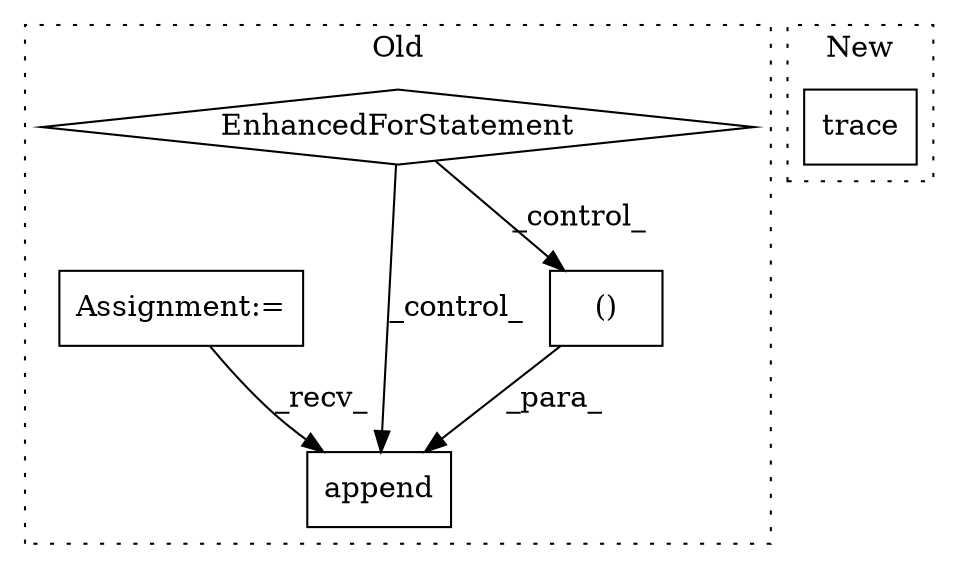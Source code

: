 digraph G {
subgraph cluster0 {
1 [label="append" a="32" s="7052,7099" l="14,2" shape="box"];
3 [label="()" a="106" s="7066" l="33" shape="box"];
4 [label="EnhancedForStatement" a="70" s="6574,6797" l="135,2" shape="diamond"];
5 [label="Assignment:=" a="7" s="6527" l="1" shape="box"];
label = "Old";
style="dotted";
}
subgraph cluster1 {
2 [label="trace" a="32" s="8564,8577" l="6,1" shape="box"];
label = "New";
style="dotted";
}
3 -> 1 [label="_para_"];
4 -> 3 [label="_control_"];
4 -> 1 [label="_control_"];
5 -> 1 [label="_recv_"];
}